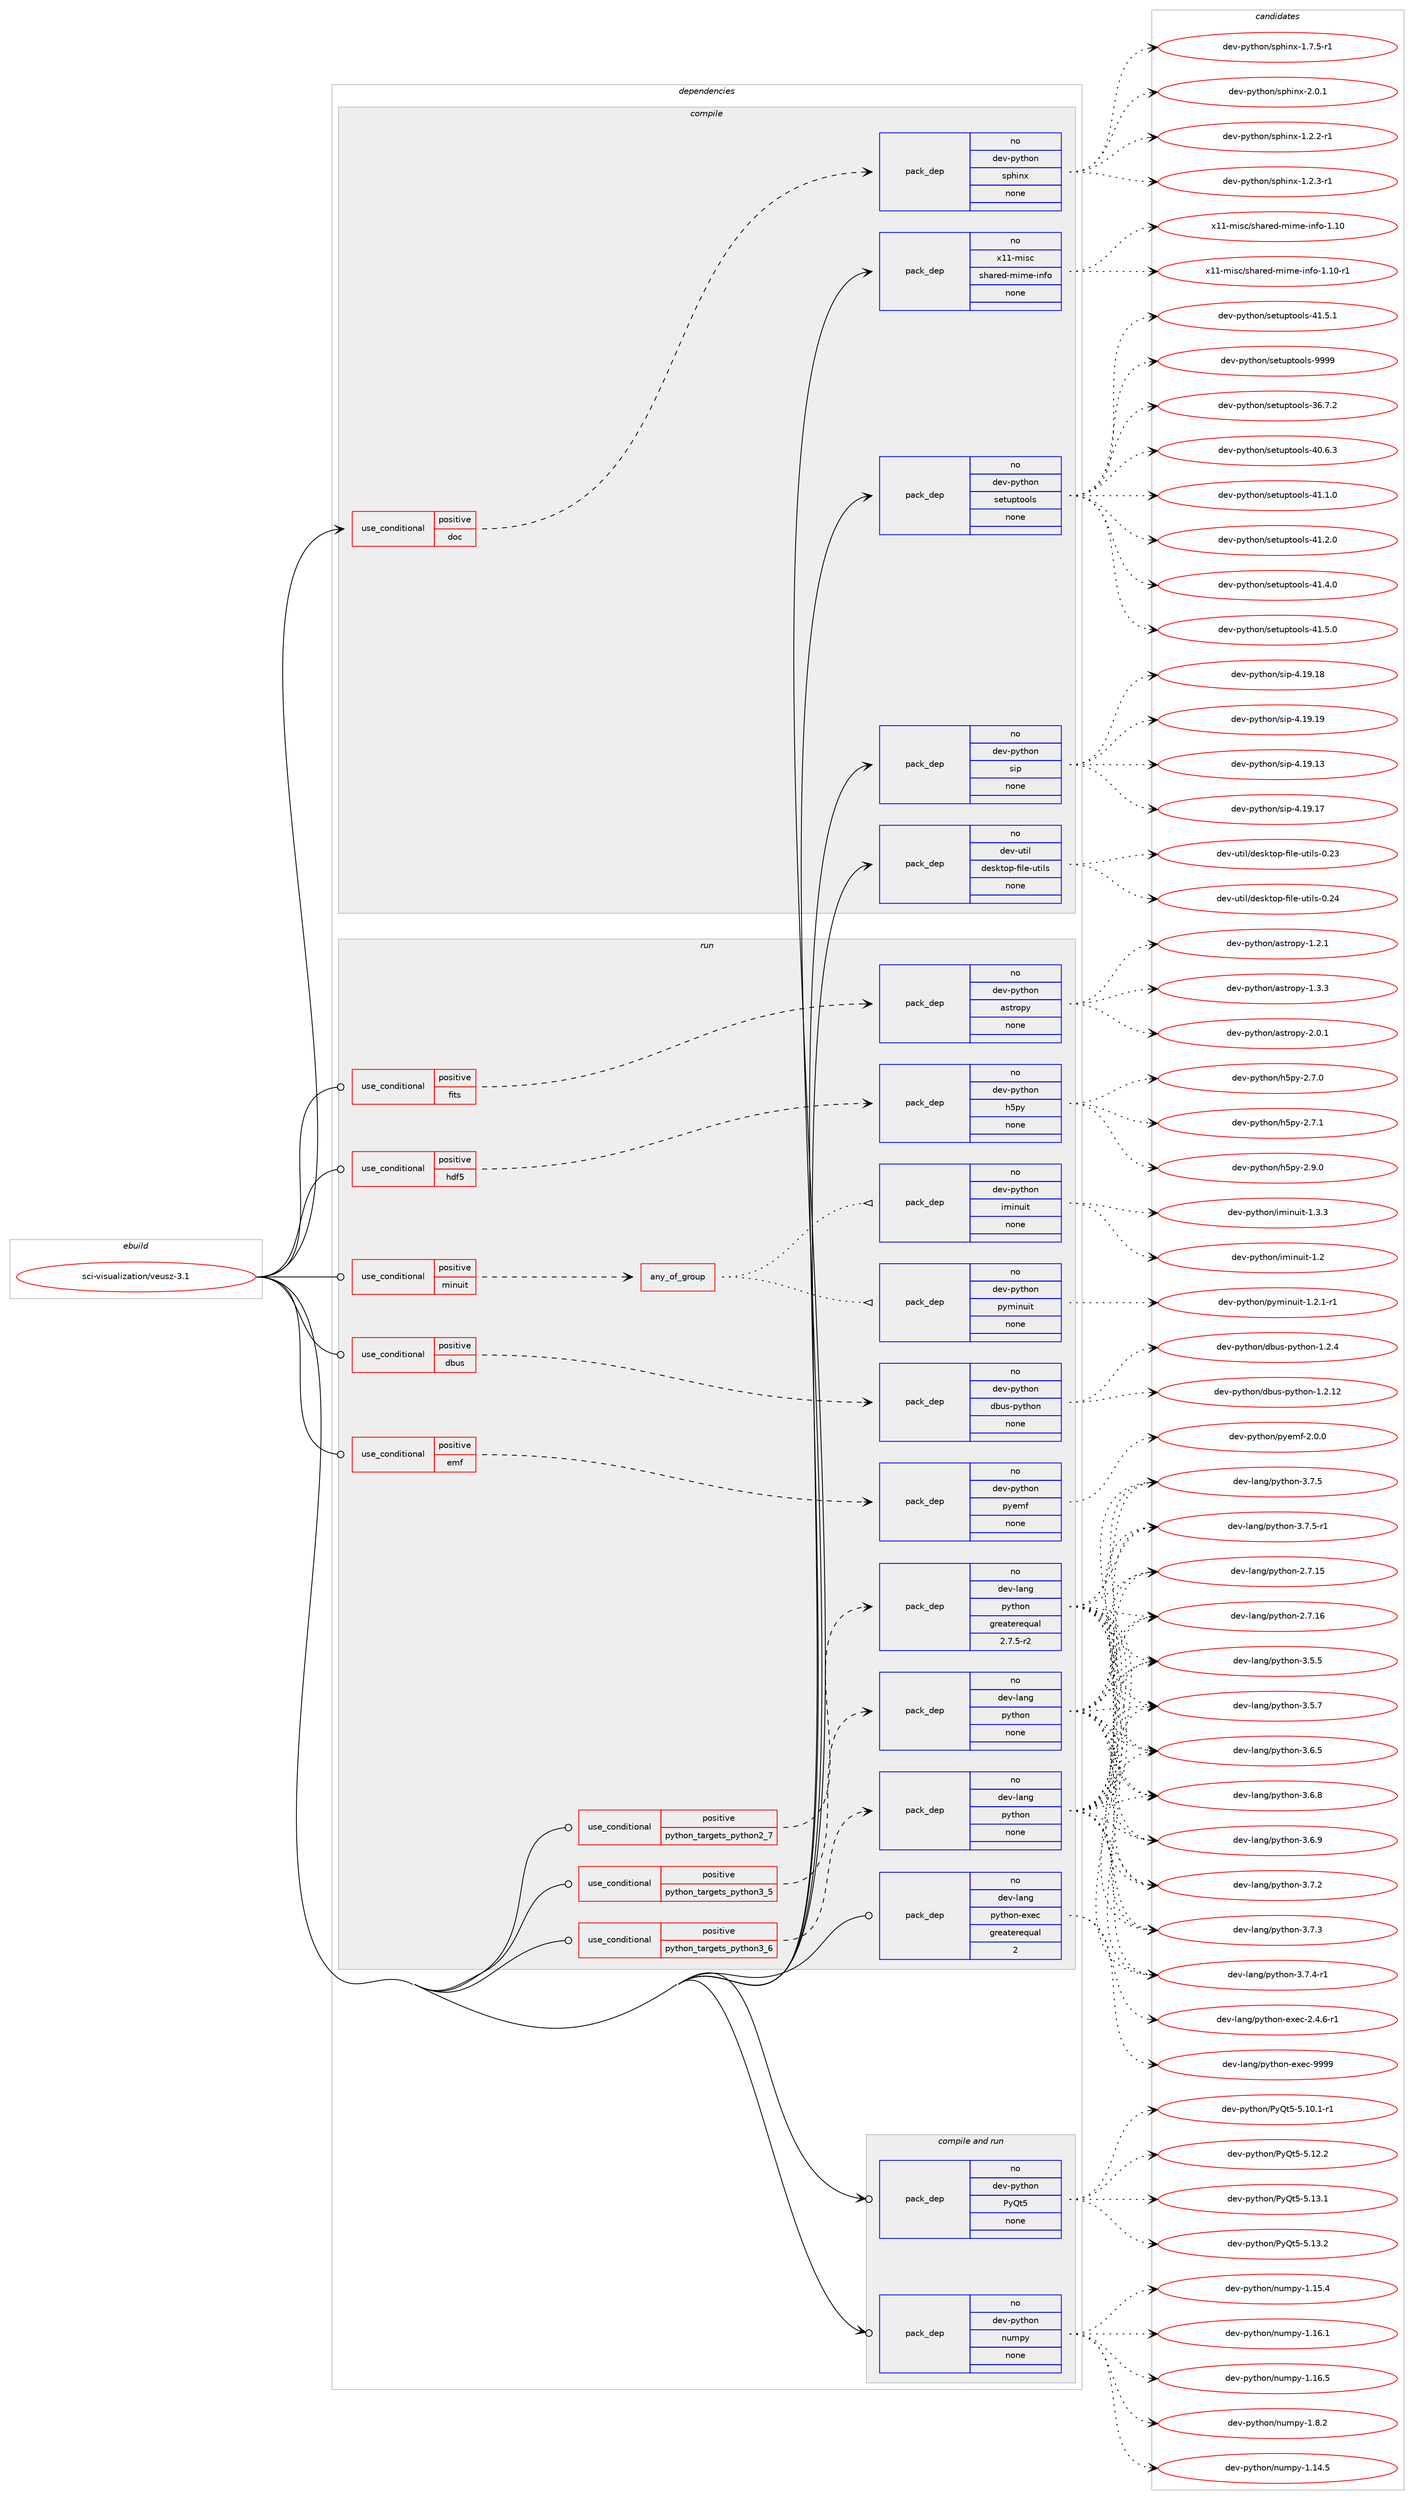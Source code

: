 digraph prolog {

# *************
# Graph options
# *************

newrank=true;
concentrate=true;
compound=true;
graph [rankdir=LR,fontname=Helvetica,fontsize=10,ranksep=1.5];#, ranksep=2.5, nodesep=0.2];
edge  [arrowhead=vee];
node  [fontname=Helvetica,fontsize=10];

# **********
# The ebuild
# **********

subgraph cluster_leftcol {
color=gray;
rank=same;
label=<<i>ebuild</i>>;
id [label="sci-visualization/veusz-3.1", color=red, width=4, href="../sci-visualization/veusz-3.1.svg"];
}

# ****************
# The dependencies
# ****************

subgraph cluster_midcol {
color=gray;
label=<<i>dependencies</i>>;
subgraph cluster_compile {
fillcolor="#eeeeee";
style=filled;
label=<<i>compile</i>>;
subgraph cond210224 {
dependency865654 [label=<<TABLE BORDER="0" CELLBORDER="1" CELLSPACING="0" CELLPADDING="4"><TR><TD ROWSPAN="3" CELLPADDING="10">use_conditional</TD></TR><TR><TD>positive</TD></TR><TR><TD>doc</TD></TR></TABLE>>, shape=none, color=red];
subgraph pack640130 {
dependency865655 [label=<<TABLE BORDER="0" CELLBORDER="1" CELLSPACING="0" CELLPADDING="4" WIDTH="220"><TR><TD ROWSPAN="6" CELLPADDING="30">pack_dep</TD></TR><TR><TD WIDTH="110">no</TD></TR><TR><TD>dev-python</TD></TR><TR><TD>sphinx</TD></TR><TR><TD>none</TD></TR><TR><TD></TD></TR></TABLE>>, shape=none, color=blue];
}
dependency865654:e -> dependency865655:w [weight=20,style="dashed",arrowhead="vee"];
}
id:e -> dependency865654:w [weight=20,style="solid",arrowhead="vee"];
subgraph pack640131 {
dependency865656 [label=<<TABLE BORDER="0" CELLBORDER="1" CELLSPACING="0" CELLPADDING="4" WIDTH="220"><TR><TD ROWSPAN="6" CELLPADDING="30">pack_dep</TD></TR><TR><TD WIDTH="110">no</TD></TR><TR><TD>dev-python</TD></TR><TR><TD>setuptools</TD></TR><TR><TD>none</TD></TR><TR><TD></TD></TR></TABLE>>, shape=none, color=blue];
}
id:e -> dependency865656:w [weight=20,style="solid",arrowhead="vee"];
subgraph pack640132 {
dependency865657 [label=<<TABLE BORDER="0" CELLBORDER="1" CELLSPACING="0" CELLPADDING="4" WIDTH="220"><TR><TD ROWSPAN="6" CELLPADDING="30">pack_dep</TD></TR><TR><TD WIDTH="110">no</TD></TR><TR><TD>dev-python</TD></TR><TR><TD>sip</TD></TR><TR><TD>none</TD></TR><TR><TD></TD></TR></TABLE>>, shape=none, color=blue];
}
id:e -> dependency865657:w [weight=20,style="solid",arrowhead="vee"];
subgraph pack640133 {
dependency865658 [label=<<TABLE BORDER="0" CELLBORDER="1" CELLSPACING="0" CELLPADDING="4" WIDTH="220"><TR><TD ROWSPAN="6" CELLPADDING="30">pack_dep</TD></TR><TR><TD WIDTH="110">no</TD></TR><TR><TD>dev-util</TD></TR><TR><TD>desktop-file-utils</TD></TR><TR><TD>none</TD></TR><TR><TD></TD></TR></TABLE>>, shape=none, color=blue];
}
id:e -> dependency865658:w [weight=20,style="solid",arrowhead="vee"];
subgraph pack640134 {
dependency865659 [label=<<TABLE BORDER="0" CELLBORDER="1" CELLSPACING="0" CELLPADDING="4" WIDTH="220"><TR><TD ROWSPAN="6" CELLPADDING="30">pack_dep</TD></TR><TR><TD WIDTH="110">no</TD></TR><TR><TD>x11-misc</TD></TR><TR><TD>shared-mime-info</TD></TR><TR><TD>none</TD></TR><TR><TD></TD></TR></TABLE>>, shape=none, color=blue];
}
id:e -> dependency865659:w [weight=20,style="solid",arrowhead="vee"];
}
subgraph cluster_compileandrun {
fillcolor="#eeeeee";
style=filled;
label=<<i>compile and run</i>>;
subgraph pack640135 {
dependency865660 [label=<<TABLE BORDER="0" CELLBORDER="1" CELLSPACING="0" CELLPADDING="4" WIDTH="220"><TR><TD ROWSPAN="6" CELLPADDING="30">pack_dep</TD></TR><TR><TD WIDTH="110">no</TD></TR><TR><TD>dev-python</TD></TR><TR><TD>PyQt5</TD></TR><TR><TD>none</TD></TR><TR><TD></TD></TR></TABLE>>, shape=none, color=blue];
}
id:e -> dependency865660:w [weight=20,style="solid",arrowhead="odotvee"];
subgraph pack640136 {
dependency865661 [label=<<TABLE BORDER="0" CELLBORDER="1" CELLSPACING="0" CELLPADDING="4" WIDTH="220"><TR><TD ROWSPAN="6" CELLPADDING="30">pack_dep</TD></TR><TR><TD WIDTH="110">no</TD></TR><TR><TD>dev-python</TD></TR><TR><TD>numpy</TD></TR><TR><TD>none</TD></TR><TR><TD></TD></TR></TABLE>>, shape=none, color=blue];
}
id:e -> dependency865661:w [weight=20,style="solid",arrowhead="odotvee"];
}
subgraph cluster_run {
fillcolor="#eeeeee";
style=filled;
label=<<i>run</i>>;
subgraph cond210225 {
dependency865662 [label=<<TABLE BORDER="0" CELLBORDER="1" CELLSPACING="0" CELLPADDING="4"><TR><TD ROWSPAN="3" CELLPADDING="10">use_conditional</TD></TR><TR><TD>positive</TD></TR><TR><TD>dbus</TD></TR></TABLE>>, shape=none, color=red];
subgraph pack640137 {
dependency865663 [label=<<TABLE BORDER="0" CELLBORDER="1" CELLSPACING="0" CELLPADDING="4" WIDTH="220"><TR><TD ROWSPAN="6" CELLPADDING="30">pack_dep</TD></TR><TR><TD WIDTH="110">no</TD></TR><TR><TD>dev-python</TD></TR><TR><TD>dbus-python</TD></TR><TR><TD>none</TD></TR><TR><TD></TD></TR></TABLE>>, shape=none, color=blue];
}
dependency865662:e -> dependency865663:w [weight=20,style="dashed",arrowhead="vee"];
}
id:e -> dependency865662:w [weight=20,style="solid",arrowhead="odot"];
subgraph cond210226 {
dependency865664 [label=<<TABLE BORDER="0" CELLBORDER="1" CELLSPACING="0" CELLPADDING="4"><TR><TD ROWSPAN="3" CELLPADDING="10">use_conditional</TD></TR><TR><TD>positive</TD></TR><TR><TD>emf</TD></TR></TABLE>>, shape=none, color=red];
subgraph pack640138 {
dependency865665 [label=<<TABLE BORDER="0" CELLBORDER="1" CELLSPACING="0" CELLPADDING="4" WIDTH="220"><TR><TD ROWSPAN="6" CELLPADDING="30">pack_dep</TD></TR><TR><TD WIDTH="110">no</TD></TR><TR><TD>dev-python</TD></TR><TR><TD>pyemf</TD></TR><TR><TD>none</TD></TR><TR><TD></TD></TR></TABLE>>, shape=none, color=blue];
}
dependency865664:e -> dependency865665:w [weight=20,style="dashed",arrowhead="vee"];
}
id:e -> dependency865664:w [weight=20,style="solid",arrowhead="odot"];
subgraph cond210227 {
dependency865666 [label=<<TABLE BORDER="0" CELLBORDER="1" CELLSPACING="0" CELLPADDING="4"><TR><TD ROWSPAN="3" CELLPADDING="10">use_conditional</TD></TR><TR><TD>positive</TD></TR><TR><TD>fits</TD></TR></TABLE>>, shape=none, color=red];
subgraph pack640139 {
dependency865667 [label=<<TABLE BORDER="0" CELLBORDER="1" CELLSPACING="0" CELLPADDING="4" WIDTH="220"><TR><TD ROWSPAN="6" CELLPADDING="30">pack_dep</TD></TR><TR><TD WIDTH="110">no</TD></TR><TR><TD>dev-python</TD></TR><TR><TD>astropy</TD></TR><TR><TD>none</TD></TR><TR><TD></TD></TR></TABLE>>, shape=none, color=blue];
}
dependency865666:e -> dependency865667:w [weight=20,style="dashed",arrowhead="vee"];
}
id:e -> dependency865666:w [weight=20,style="solid",arrowhead="odot"];
subgraph cond210228 {
dependency865668 [label=<<TABLE BORDER="0" CELLBORDER="1" CELLSPACING="0" CELLPADDING="4"><TR><TD ROWSPAN="3" CELLPADDING="10">use_conditional</TD></TR><TR><TD>positive</TD></TR><TR><TD>hdf5</TD></TR></TABLE>>, shape=none, color=red];
subgraph pack640140 {
dependency865669 [label=<<TABLE BORDER="0" CELLBORDER="1" CELLSPACING="0" CELLPADDING="4" WIDTH="220"><TR><TD ROWSPAN="6" CELLPADDING="30">pack_dep</TD></TR><TR><TD WIDTH="110">no</TD></TR><TR><TD>dev-python</TD></TR><TR><TD>h5py</TD></TR><TR><TD>none</TD></TR><TR><TD></TD></TR></TABLE>>, shape=none, color=blue];
}
dependency865668:e -> dependency865669:w [weight=20,style="dashed",arrowhead="vee"];
}
id:e -> dependency865668:w [weight=20,style="solid",arrowhead="odot"];
subgraph cond210229 {
dependency865670 [label=<<TABLE BORDER="0" CELLBORDER="1" CELLSPACING="0" CELLPADDING="4"><TR><TD ROWSPAN="3" CELLPADDING="10">use_conditional</TD></TR><TR><TD>positive</TD></TR><TR><TD>minuit</TD></TR></TABLE>>, shape=none, color=red];
subgraph any14788 {
dependency865671 [label=<<TABLE BORDER="0" CELLBORDER="1" CELLSPACING="0" CELLPADDING="4"><TR><TD CELLPADDING="10">any_of_group</TD></TR></TABLE>>, shape=none, color=red];subgraph pack640141 {
dependency865672 [label=<<TABLE BORDER="0" CELLBORDER="1" CELLSPACING="0" CELLPADDING="4" WIDTH="220"><TR><TD ROWSPAN="6" CELLPADDING="30">pack_dep</TD></TR><TR><TD WIDTH="110">no</TD></TR><TR><TD>dev-python</TD></TR><TR><TD>iminuit</TD></TR><TR><TD>none</TD></TR><TR><TD></TD></TR></TABLE>>, shape=none, color=blue];
}
dependency865671:e -> dependency865672:w [weight=20,style="dotted",arrowhead="oinv"];
subgraph pack640142 {
dependency865673 [label=<<TABLE BORDER="0" CELLBORDER="1" CELLSPACING="0" CELLPADDING="4" WIDTH="220"><TR><TD ROWSPAN="6" CELLPADDING="30">pack_dep</TD></TR><TR><TD WIDTH="110">no</TD></TR><TR><TD>dev-python</TD></TR><TR><TD>pyminuit</TD></TR><TR><TD>none</TD></TR><TR><TD></TD></TR></TABLE>>, shape=none, color=blue];
}
dependency865671:e -> dependency865673:w [weight=20,style="dotted",arrowhead="oinv"];
}
dependency865670:e -> dependency865671:w [weight=20,style="dashed",arrowhead="vee"];
}
id:e -> dependency865670:w [weight=20,style="solid",arrowhead="odot"];
subgraph cond210230 {
dependency865674 [label=<<TABLE BORDER="0" CELLBORDER="1" CELLSPACING="0" CELLPADDING="4"><TR><TD ROWSPAN="3" CELLPADDING="10">use_conditional</TD></TR><TR><TD>positive</TD></TR><TR><TD>python_targets_python2_7</TD></TR></TABLE>>, shape=none, color=red];
subgraph pack640143 {
dependency865675 [label=<<TABLE BORDER="0" CELLBORDER="1" CELLSPACING="0" CELLPADDING="4" WIDTH="220"><TR><TD ROWSPAN="6" CELLPADDING="30">pack_dep</TD></TR><TR><TD WIDTH="110">no</TD></TR><TR><TD>dev-lang</TD></TR><TR><TD>python</TD></TR><TR><TD>greaterequal</TD></TR><TR><TD>2.7.5-r2</TD></TR></TABLE>>, shape=none, color=blue];
}
dependency865674:e -> dependency865675:w [weight=20,style="dashed",arrowhead="vee"];
}
id:e -> dependency865674:w [weight=20,style="solid",arrowhead="odot"];
subgraph cond210231 {
dependency865676 [label=<<TABLE BORDER="0" CELLBORDER="1" CELLSPACING="0" CELLPADDING="4"><TR><TD ROWSPAN="3" CELLPADDING="10">use_conditional</TD></TR><TR><TD>positive</TD></TR><TR><TD>python_targets_python3_5</TD></TR></TABLE>>, shape=none, color=red];
subgraph pack640144 {
dependency865677 [label=<<TABLE BORDER="0" CELLBORDER="1" CELLSPACING="0" CELLPADDING="4" WIDTH="220"><TR><TD ROWSPAN="6" CELLPADDING="30">pack_dep</TD></TR><TR><TD WIDTH="110">no</TD></TR><TR><TD>dev-lang</TD></TR><TR><TD>python</TD></TR><TR><TD>none</TD></TR><TR><TD></TD></TR></TABLE>>, shape=none, color=blue];
}
dependency865676:e -> dependency865677:w [weight=20,style="dashed",arrowhead="vee"];
}
id:e -> dependency865676:w [weight=20,style="solid",arrowhead="odot"];
subgraph cond210232 {
dependency865678 [label=<<TABLE BORDER="0" CELLBORDER="1" CELLSPACING="0" CELLPADDING="4"><TR><TD ROWSPAN="3" CELLPADDING="10">use_conditional</TD></TR><TR><TD>positive</TD></TR><TR><TD>python_targets_python3_6</TD></TR></TABLE>>, shape=none, color=red];
subgraph pack640145 {
dependency865679 [label=<<TABLE BORDER="0" CELLBORDER="1" CELLSPACING="0" CELLPADDING="4" WIDTH="220"><TR><TD ROWSPAN="6" CELLPADDING="30">pack_dep</TD></TR><TR><TD WIDTH="110">no</TD></TR><TR><TD>dev-lang</TD></TR><TR><TD>python</TD></TR><TR><TD>none</TD></TR><TR><TD></TD></TR></TABLE>>, shape=none, color=blue];
}
dependency865678:e -> dependency865679:w [weight=20,style="dashed",arrowhead="vee"];
}
id:e -> dependency865678:w [weight=20,style="solid",arrowhead="odot"];
subgraph pack640146 {
dependency865680 [label=<<TABLE BORDER="0" CELLBORDER="1" CELLSPACING="0" CELLPADDING="4" WIDTH="220"><TR><TD ROWSPAN="6" CELLPADDING="30">pack_dep</TD></TR><TR><TD WIDTH="110">no</TD></TR><TR><TD>dev-lang</TD></TR><TR><TD>python-exec</TD></TR><TR><TD>greaterequal</TD></TR><TR><TD>2</TD></TR></TABLE>>, shape=none, color=blue];
}
id:e -> dependency865680:w [weight=20,style="solid",arrowhead="odot"];
}
}

# **************
# The candidates
# **************

subgraph cluster_choices {
rank=same;
color=gray;
label=<<i>candidates</i>>;

subgraph choice640130 {
color=black;
nodesep=1;
choice10010111845112121116104111110471151121041051101204549465046504511449 [label="dev-python/sphinx-1.2.2-r1", color=red, width=4,href="../dev-python/sphinx-1.2.2-r1.svg"];
choice10010111845112121116104111110471151121041051101204549465046514511449 [label="dev-python/sphinx-1.2.3-r1", color=red, width=4,href="../dev-python/sphinx-1.2.3-r1.svg"];
choice10010111845112121116104111110471151121041051101204549465546534511449 [label="dev-python/sphinx-1.7.5-r1", color=red, width=4,href="../dev-python/sphinx-1.7.5-r1.svg"];
choice1001011184511212111610411111047115112104105110120455046484649 [label="dev-python/sphinx-2.0.1", color=red, width=4,href="../dev-python/sphinx-2.0.1.svg"];
dependency865655:e -> choice10010111845112121116104111110471151121041051101204549465046504511449:w [style=dotted,weight="100"];
dependency865655:e -> choice10010111845112121116104111110471151121041051101204549465046514511449:w [style=dotted,weight="100"];
dependency865655:e -> choice10010111845112121116104111110471151121041051101204549465546534511449:w [style=dotted,weight="100"];
dependency865655:e -> choice1001011184511212111610411111047115112104105110120455046484649:w [style=dotted,weight="100"];
}
subgraph choice640131 {
color=black;
nodesep=1;
choice100101118451121211161041111104711510111611711211611111110811545515446554650 [label="dev-python/setuptools-36.7.2", color=red, width=4,href="../dev-python/setuptools-36.7.2.svg"];
choice100101118451121211161041111104711510111611711211611111110811545524846544651 [label="dev-python/setuptools-40.6.3", color=red, width=4,href="../dev-python/setuptools-40.6.3.svg"];
choice100101118451121211161041111104711510111611711211611111110811545524946494648 [label="dev-python/setuptools-41.1.0", color=red, width=4,href="../dev-python/setuptools-41.1.0.svg"];
choice100101118451121211161041111104711510111611711211611111110811545524946504648 [label="dev-python/setuptools-41.2.0", color=red, width=4,href="../dev-python/setuptools-41.2.0.svg"];
choice100101118451121211161041111104711510111611711211611111110811545524946524648 [label="dev-python/setuptools-41.4.0", color=red, width=4,href="../dev-python/setuptools-41.4.0.svg"];
choice100101118451121211161041111104711510111611711211611111110811545524946534648 [label="dev-python/setuptools-41.5.0", color=red, width=4,href="../dev-python/setuptools-41.5.0.svg"];
choice100101118451121211161041111104711510111611711211611111110811545524946534649 [label="dev-python/setuptools-41.5.1", color=red, width=4,href="../dev-python/setuptools-41.5.1.svg"];
choice10010111845112121116104111110471151011161171121161111111081154557575757 [label="dev-python/setuptools-9999", color=red, width=4,href="../dev-python/setuptools-9999.svg"];
dependency865656:e -> choice100101118451121211161041111104711510111611711211611111110811545515446554650:w [style=dotted,weight="100"];
dependency865656:e -> choice100101118451121211161041111104711510111611711211611111110811545524846544651:w [style=dotted,weight="100"];
dependency865656:e -> choice100101118451121211161041111104711510111611711211611111110811545524946494648:w [style=dotted,weight="100"];
dependency865656:e -> choice100101118451121211161041111104711510111611711211611111110811545524946504648:w [style=dotted,weight="100"];
dependency865656:e -> choice100101118451121211161041111104711510111611711211611111110811545524946524648:w [style=dotted,weight="100"];
dependency865656:e -> choice100101118451121211161041111104711510111611711211611111110811545524946534648:w [style=dotted,weight="100"];
dependency865656:e -> choice100101118451121211161041111104711510111611711211611111110811545524946534649:w [style=dotted,weight="100"];
dependency865656:e -> choice10010111845112121116104111110471151011161171121161111111081154557575757:w [style=dotted,weight="100"];
}
subgraph choice640132 {
color=black;
nodesep=1;
choice10010111845112121116104111110471151051124552464957464951 [label="dev-python/sip-4.19.13", color=red, width=4,href="../dev-python/sip-4.19.13.svg"];
choice10010111845112121116104111110471151051124552464957464955 [label="dev-python/sip-4.19.17", color=red, width=4,href="../dev-python/sip-4.19.17.svg"];
choice10010111845112121116104111110471151051124552464957464956 [label="dev-python/sip-4.19.18", color=red, width=4,href="../dev-python/sip-4.19.18.svg"];
choice10010111845112121116104111110471151051124552464957464957 [label="dev-python/sip-4.19.19", color=red, width=4,href="../dev-python/sip-4.19.19.svg"];
dependency865657:e -> choice10010111845112121116104111110471151051124552464957464951:w [style=dotted,weight="100"];
dependency865657:e -> choice10010111845112121116104111110471151051124552464957464955:w [style=dotted,weight="100"];
dependency865657:e -> choice10010111845112121116104111110471151051124552464957464956:w [style=dotted,weight="100"];
dependency865657:e -> choice10010111845112121116104111110471151051124552464957464957:w [style=dotted,weight="100"];
}
subgraph choice640133 {
color=black;
nodesep=1;
choice100101118451171161051084710010111510711611111245102105108101451171161051081154548465051 [label="dev-util/desktop-file-utils-0.23", color=red, width=4,href="../dev-util/desktop-file-utils-0.23.svg"];
choice100101118451171161051084710010111510711611111245102105108101451171161051081154548465052 [label="dev-util/desktop-file-utils-0.24", color=red, width=4,href="../dev-util/desktop-file-utils-0.24.svg"];
dependency865658:e -> choice100101118451171161051084710010111510711611111245102105108101451171161051081154548465051:w [style=dotted,weight="100"];
dependency865658:e -> choice100101118451171161051084710010111510711611111245102105108101451171161051081154548465052:w [style=dotted,weight="100"];
}
subgraph choice640134 {
color=black;
nodesep=1;
choice12049494510910511599471151049711410110045109105109101451051101021114549464948 [label="x11-misc/shared-mime-info-1.10", color=red, width=4,href="../x11-misc/shared-mime-info-1.10.svg"];
choice120494945109105115994711510497114101100451091051091014510511010211145494649484511449 [label="x11-misc/shared-mime-info-1.10-r1", color=red, width=4,href="../x11-misc/shared-mime-info-1.10-r1.svg"];
dependency865659:e -> choice12049494510910511599471151049711410110045109105109101451051101021114549464948:w [style=dotted,weight="100"];
dependency865659:e -> choice120494945109105115994711510497114101100451091051091014510511010211145494649484511449:w [style=dotted,weight="100"];
}
subgraph choice640135 {
color=black;
nodesep=1;
choice1001011184511212111610411111047801218111653455346494846494511449 [label="dev-python/PyQt5-5.10.1-r1", color=red, width=4,href="../dev-python/PyQt5-5.10.1-r1.svg"];
choice100101118451121211161041111104780121811165345534649504650 [label="dev-python/PyQt5-5.12.2", color=red, width=4,href="../dev-python/PyQt5-5.12.2.svg"];
choice100101118451121211161041111104780121811165345534649514649 [label="dev-python/PyQt5-5.13.1", color=red, width=4,href="../dev-python/PyQt5-5.13.1.svg"];
choice100101118451121211161041111104780121811165345534649514650 [label="dev-python/PyQt5-5.13.2", color=red, width=4,href="../dev-python/PyQt5-5.13.2.svg"];
dependency865660:e -> choice1001011184511212111610411111047801218111653455346494846494511449:w [style=dotted,weight="100"];
dependency865660:e -> choice100101118451121211161041111104780121811165345534649504650:w [style=dotted,weight="100"];
dependency865660:e -> choice100101118451121211161041111104780121811165345534649514649:w [style=dotted,weight="100"];
dependency865660:e -> choice100101118451121211161041111104780121811165345534649514650:w [style=dotted,weight="100"];
}
subgraph choice640136 {
color=black;
nodesep=1;
choice100101118451121211161041111104711011710911212145494649524653 [label="dev-python/numpy-1.14.5", color=red, width=4,href="../dev-python/numpy-1.14.5.svg"];
choice100101118451121211161041111104711011710911212145494649534652 [label="dev-python/numpy-1.15.4", color=red, width=4,href="../dev-python/numpy-1.15.4.svg"];
choice100101118451121211161041111104711011710911212145494649544649 [label="dev-python/numpy-1.16.1", color=red, width=4,href="../dev-python/numpy-1.16.1.svg"];
choice100101118451121211161041111104711011710911212145494649544653 [label="dev-python/numpy-1.16.5", color=red, width=4,href="../dev-python/numpy-1.16.5.svg"];
choice1001011184511212111610411111047110117109112121454946564650 [label="dev-python/numpy-1.8.2", color=red, width=4,href="../dev-python/numpy-1.8.2.svg"];
dependency865661:e -> choice100101118451121211161041111104711011710911212145494649524653:w [style=dotted,weight="100"];
dependency865661:e -> choice100101118451121211161041111104711011710911212145494649534652:w [style=dotted,weight="100"];
dependency865661:e -> choice100101118451121211161041111104711011710911212145494649544649:w [style=dotted,weight="100"];
dependency865661:e -> choice100101118451121211161041111104711011710911212145494649544653:w [style=dotted,weight="100"];
dependency865661:e -> choice1001011184511212111610411111047110117109112121454946564650:w [style=dotted,weight="100"];
}
subgraph choice640137 {
color=black;
nodesep=1;
choice1001011184511212111610411111047100981171154511212111610411111045494650464950 [label="dev-python/dbus-python-1.2.12", color=red, width=4,href="../dev-python/dbus-python-1.2.12.svg"];
choice10010111845112121116104111110471009811711545112121116104111110454946504652 [label="dev-python/dbus-python-1.2.4", color=red, width=4,href="../dev-python/dbus-python-1.2.4.svg"];
dependency865663:e -> choice1001011184511212111610411111047100981171154511212111610411111045494650464950:w [style=dotted,weight="100"];
dependency865663:e -> choice10010111845112121116104111110471009811711545112121116104111110454946504652:w [style=dotted,weight="100"];
}
subgraph choice640138 {
color=black;
nodesep=1;
choice1001011184511212111610411111047112121101109102455046484648 [label="dev-python/pyemf-2.0.0", color=red, width=4,href="../dev-python/pyemf-2.0.0.svg"];
dependency865665:e -> choice1001011184511212111610411111047112121101109102455046484648:w [style=dotted,weight="100"];
}
subgraph choice640139 {
color=black;
nodesep=1;
choice100101118451121211161041111104797115116114111112121454946504649 [label="dev-python/astropy-1.2.1", color=red, width=4,href="../dev-python/astropy-1.2.1.svg"];
choice100101118451121211161041111104797115116114111112121454946514651 [label="dev-python/astropy-1.3.3", color=red, width=4,href="../dev-python/astropy-1.3.3.svg"];
choice100101118451121211161041111104797115116114111112121455046484649 [label="dev-python/astropy-2.0.1", color=red, width=4,href="../dev-python/astropy-2.0.1.svg"];
dependency865667:e -> choice100101118451121211161041111104797115116114111112121454946504649:w [style=dotted,weight="100"];
dependency865667:e -> choice100101118451121211161041111104797115116114111112121454946514651:w [style=dotted,weight="100"];
dependency865667:e -> choice100101118451121211161041111104797115116114111112121455046484649:w [style=dotted,weight="100"];
}
subgraph choice640140 {
color=black;
nodesep=1;
choice100101118451121211161041111104710453112121455046554648 [label="dev-python/h5py-2.7.0", color=red, width=4,href="../dev-python/h5py-2.7.0.svg"];
choice100101118451121211161041111104710453112121455046554649 [label="dev-python/h5py-2.7.1", color=red, width=4,href="../dev-python/h5py-2.7.1.svg"];
choice100101118451121211161041111104710453112121455046574648 [label="dev-python/h5py-2.9.0", color=red, width=4,href="../dev-python/h5py-2.9.0.svg"];
dependency865669:e -> choice100101118451121211161041111104710453112121455046554648:w [style=dotted,weight="100"];
dependency865669:e -> choice100101118451121211161041111104710453112121455046554649:w [style=dotted,weight="100"];
dependency865669:e -> choice100101118451121211161041111104710453112121455046574648:w [style=dotted,weight="100"];
}
subgraph choice640141 {
color=black;
nodesep=1;
choice100101118451121211161041111104710510910511011710511645494650 [label="dev-python/iminuit-1.2", color=red, width=4,href="../dev-python/iminuit-1.2.svg"];
choice1001011184511212111610411111047105109105110117105116454946514651 [label="dev-python/iminuit-1.3.3", color=red, width=4,href="../dev-python/iminuit-1.3.3.svg"];
dependency865672:e -> choice100101118451121211161041111104710510910511011710511645494650:w [style=dotted,weight="100"];
dependency865672:e -> choice1001011184511212111610411111047105109105110117105116454946514651:w [style=dotted,weight="100"];
}
subgraph choice640142 {
color=black;
nodesep=1;
choice10010111845112121116104111110471121211091051101171051164549465046494511449 [label="dev-python/pyminuit-1.2.1-r1", color=red, width=4,href="../dev-python/pyminuit-1.2.1-r1.svg"];
dependency865673:e -> choice10010111845112121116104111110471121211091051101171051164549465046494511449:w [style=dotted,weight="100"];
}
subgraph choice640143 {
color=black;
nodesep=1;
choice10010111845108971101034711212111610411111045504655464953 [label="dev-lang/python-2.7.15", color=red, width=4,href="../dev-lang/python-2.7.15.svg"];
choice10010111845108971101034711212111610411111045504655464954 [label="dev-lang/python-2.7.16", color=red, width=4,href="../dev-lang/python-2.7.16.svg"];
choice100101118451089711010347112121116104111110455146534653 [label="dev-lang/python-3.5.5", color=red, width=4,href="../dev-lang/python-3.5.5.svg"];
choice100101118451089711010347112121116104111110455146534655 [label="dev-lang/python-3.5.7", color=red, width=4,href="../dev-lang/python-3.5.7.svg"];
choice100101118451089711010347112121116104111110455146544653 [label="dev-lang/python-3.6.5", color=red, width=4,href="../dev-lang/python-3.6.5.svg"];
choice100101118451089711010347112121116104111110455146544656 [label="dev-lang/python-3.6.8", color=red, width=4,href="../dev-lang/python-3.6.8.svg"];
choice100101118451089711010347112121116104111110455146544657 [label="dev-lang/python-3.6.9", color=red, width=4,href="../dev-lang/python-3.6.9.svg"];
choice100101118451089711010347112121116104111110455146554650 [label="dev-lang/python-3.7.2", color=red, width=4,href="../dev-lang/python-3.7.2.svg"];
choice100101118451089711010347112121116104111110455146554651 [label="dev-lang/python-3.7.3", color=red, width=4,href="../dev-lang/python-3.7.3.svg"];
choice1001011184510897110103471121211161041111104551465546524511449 [label="dev-lang/python-3.7.4-r1", color=red, width=4,href="../dev-lang/python-3.7.4-r1.svg"];
choice100101118451089711010347112121116104111110455146554653 [label="dev-lang/python-3.7.5", color=red, width=4,href="../dev-lang/python-3.7.5.svg"];
choice1001011184510897110103471121211161041111104551465546534511449 [label="dev-lang/python-3.7.5-r1", color=red, width=4,href="../dev-lang/python-3.7.5-r1.svg"];
dependency865675:e -> choice10010111845108971101034711212111610411111045504655464953:w [style=dotted,weight="100"];
dependency865675:e -> choice10010111845108971101034711212111610411111045504655464954:w [style=dotted,weight="100"];
dependency865675:e -> choice100101118451089711010347112121116104111110455146534653:w [style=dotted,weight="100"];
dependency865675:e -> choice100101118451089711010347112121116104111110455146534655:w [style=dotted,weight="100"];
dependency865675:e -> choice100101118451089711010347112121116104111110455146544653:w [style=dotted,weight="100"];
dependency865675:e -> choice100101118451089711010347112121116104111110455146544656:w [style=dotted,weight="100"];
dependency865675:e -> choice100101118451089711010347112121116104111110455146544657:w [style=dotted,weight="100"];
dependency865675:e -> choice100101118451089711010347112121116104111110455146554650:w [style=dotted,weight="100"];
dependency865675:e -> choice100101118451089711010347112121116104111110455146554651:w [style=dotted,weight="100"];
dependency865675:e -> choice1001011184510897110103471121211161041111104551465546524511449:w [style=dotted,weight="100"];
dependency865675:e -> choice100101118451089711010347112121116104111110455146554653:w [style=dotted,weight="100"];
dependency865675:e -> choice1001011184510897110103471121211161041111104551465546534511449:w [style=dotted,weight="100"];
}
subgraph choice640144 {
color=black;
nodesep=1;
choice10010111845108971101034711212111610411111045504655464953 [label="dev-lang/python-2.7.15", color=red, width=4,href="../dev-lang/python-2.7.15.svg"];
choice10010111845108971101034711212111610411111045504655464954 [label="dev-lang/python-2.7.16", color=red, width=4,href="../dev-lang/python-2.7.16.svg"];
choice100101118451089711010347112121116104111110455146534653 [label="dev-lang/python-3.5.5", color=red, width=4,href="../dev-lang/python-3.5.5.svg"];
choice100101118451089711010347112121116104111110455146534655 [label="dev-lang/python-3.5.7", color=red, width=4,href="../dev-lang/python-3.5.7.svg"];
choice100101118451089711010347112121116104111110455146544653 [label="dev-lang/python-3.6.5", color=red, width=4,href="../dev-lang/python-3.6.5.svg"];
choice100101118451089711010347112121116104111110455146544656 [label="dev-lang/python-3.6.8", color=red, width=4,href="../dev-lang/python-3.6.8.svg"];
choice100101118451089711010347112121116104111110455146544657 [label="dev-lang/python-3.6.9", color=red, width=4,href="../dev-lang/python-3.6.9.svg"];
choice100101118451089711010347112121116104111110455146554650 [label="dev-lang/python-3.7.2", color=red, width=4,href="../dev-lang/python-3.7.2.svg"];
choice100101118451089711010347112121116104111110455146554651 [label="dev-lang/python-3.7.3", color=red, width=4,href="../dev-lang/python-3.7.3.svg"];
choice1001011184510897110103471121211161041111104551465546524511449 [label="dev-lang/python-3.7.4-r1", color=red, width=4,href="../dev-lang/python-3.7.4-r1.svg"];
choice100101118451089711010347112121116104111110455146554653 [label="dev-lang/python-3.7.5", color=red, width=4,href="../dev-lang/python-3.7.5.svg"];
choice1001011184510897110103471121211161041111104551465546534511449 [label="dev-lang/python-3.7.5-r1", color=red, width=4,href="../dev-lang/python-3.7.5-r1.svg"];
dependency865677:e -> choice10010111845108971101034711212111610411111045504655464953:w [style=dotted,weight="100"];
dependency865677:e -> choice10010111845108971101034711212111610411111045504655464954:w [style=dotted,weight="100"];
dependency865677:e -> choice100101118451089711010347112121116104111110455146534653:w [style=dotted,weight="100"];
dependency865677:e -> choice100101118451089711010347112121116104111110455146534655:w [style=dotted,weight="100"];
dependency865677:e -> choice100101118451089711010347112121116104111110455146544653:w [style=dotted,weight="100"];
dependency865677:e -> choice100101118451089711010347112121116104111110455146544656:w [style=dotted,weight="100"];
dependency865677:e -> choice100101118451089711010347112121116104111110455146544657:w [style=dotted,weight="100"];
dependency865677:e -> choice100101118451089711010347112121116104111110455146554650:w [style=dotted,weight="100"];
dependency865677:e -> choice100101118451089711010347112121116104111110455146554651:w [style=dotted,weight="100"];
dependency865677:e -> choice1001011184510897110103471121211161041111104551465546524511449:w [style=dotted,weight="100"];
dependency865677:e -> choice100101118451089711010347112121116104111110455146554653:w [style=dotted,weight="100"];
dependency865677:e -> choice1001011184510897110103471121211161041111104551465546534511449:w [style=dotted,weight="100"];
}
subgraph choice640145 {
color=black;
nodesep=1;
choice10010111845108971101034711212111610411111045504655464953 [label="dev-lang/python-2.7.15", color=red, width=4,href="../dev-lang/python-2.7.15.svg"];
choice10010111845108971101034711212111610411111045504655464954 [label="dev-lang/python-2.7.16", color=red, width=4,href="../dev-lang/python-2.7.16.svg"];
choice100101118451089711010347112121116104111110455146534653 [label="dev-lang/python-3.5.5", color=red, width=4,href="../dev-lang/python-3.5.5.svg"];
choice100101118451089711010347112121116104111110455146534655 [label="dev-lang/python-3.5.7", color=red, width=4,href="../dev-lang/python-3.5.7.svg"];
choice100101118451089711010347112121116104111110455146544653 [label="dev-lang/python-3.6.5", color=red, width=4,href="../dev-lang/python-3.6.5.svg"];
choice100101118451089711010347112121116104111110455146544656 [label="dev-lang/python-3.6.8", color=red, width=4,href="../dev-lang/python-3.6.8.svg"];
choice100101118451089711010347112121116104111110455146544657 [label="dev-lang/python-3.6.9", color=red, width=4,href="../dev-lang/python-3.6.9.svg"];
choice100101118451089711010347112121116104111110455146554650 [label="dev-lang/python-3.7.2", color=red, width=4,href="../dev-lang/python-3.7.2.svg"];
choice100101118451089711010347112121116104111110455146554651 [label="dev-lang/python-3.7.3", color=red, width=4,href="../dev-lang/python-3.7.3.svg"];
choice1001011184510897110103471121211161041111104551465546524511449 [label="dev-lang/python-3.7.4-r1", color=red, width=4,href="../dev-lang/python-3.7.4-r1.svg"];
choice100101118451089711010347112121116104111110455146554653 [label="dev-lang/python-3.7.5", color=red, width=4,href="../dev-lang/python-3.7.5.svg"];
choice1001011184510897110103471121211161041111104551465546534511449 [label="dev-lang/python-3.7.5-r1", color=red, width=4,href="../dev-lang/python-3.7.5-r1.svg"];
dependency865679:e -> choice10010111845108971101034711212111610411111045504655464953:w [style=dotted,weight="100"];
dependency865679:e -> choice10010111845108971101034711212111610411111045504655464954:w [style=dotted,weight="100"];
dependency865679:e -> choice100101118451089711010347112121116104111110455146534653:w [style=dotted,weight="100"];
dependency865679:e -> choice100101118451089711010347112121116104111110455146534655:w [style=dotted,weight="100"];
dependency865679:e -> choice100101118451089711010347112121116104111110455146544653:w [style=dotted,weight="100"];
dependency865679:e -> choice100101118451089711010347112121116104111110455146544656:w [style=dotted,weight="100"];
dependency865679:e -> choice100101118451089711010347112121116104111110455146544657:w [style=dotted,weight="100"];
dependency865679:e -> choice100101118451089711010347112121116104111110455146554650:w [style=dotted,weight="100"];
dependency865679:e -> choice100101118451089711010347112121116104111110455146554651:w [style=dotted,weight="100"];
dependency865679:e -> choice1001011184510897110103471121211161041111104551465546524511449:w [style=dotted,weight="100"];
dependency865679:e -> choice100101118451089711010347112121116104111110455146554653:w [style=dotted,weight="100"];
dependency865679:e -> choice1001011184510897110103471121211161041111104551465546534511449:w [style=dotted,weight="100"];
}
subgraph choice640146 {
color=black;
nodesep=1;
choice10010111845108971101034711212111610411111045101120101994550465246544511449 [label="dev-lang/python-exec-2.4.6-r1", color=red, width=4,href="../dev-lang/python-exec-2.4.6-r1.svg"];
choice10010111845108971101034711212111610411111045101120101994557575757 [label="dev-lang/python-exec-9999", color=red, width=4,href="../dev-lang/python-exec-9999.svg"];
dependency865680:e -> choice10010111845108971101034711212111610411111045101120101994550465246544511449:w [style=dotted,weight="100"];
dependency865680:e -> choice10010111845108971101034711212111610411111045101120101994557575757:w [style=dotted,weight="100"];
}
}

}
